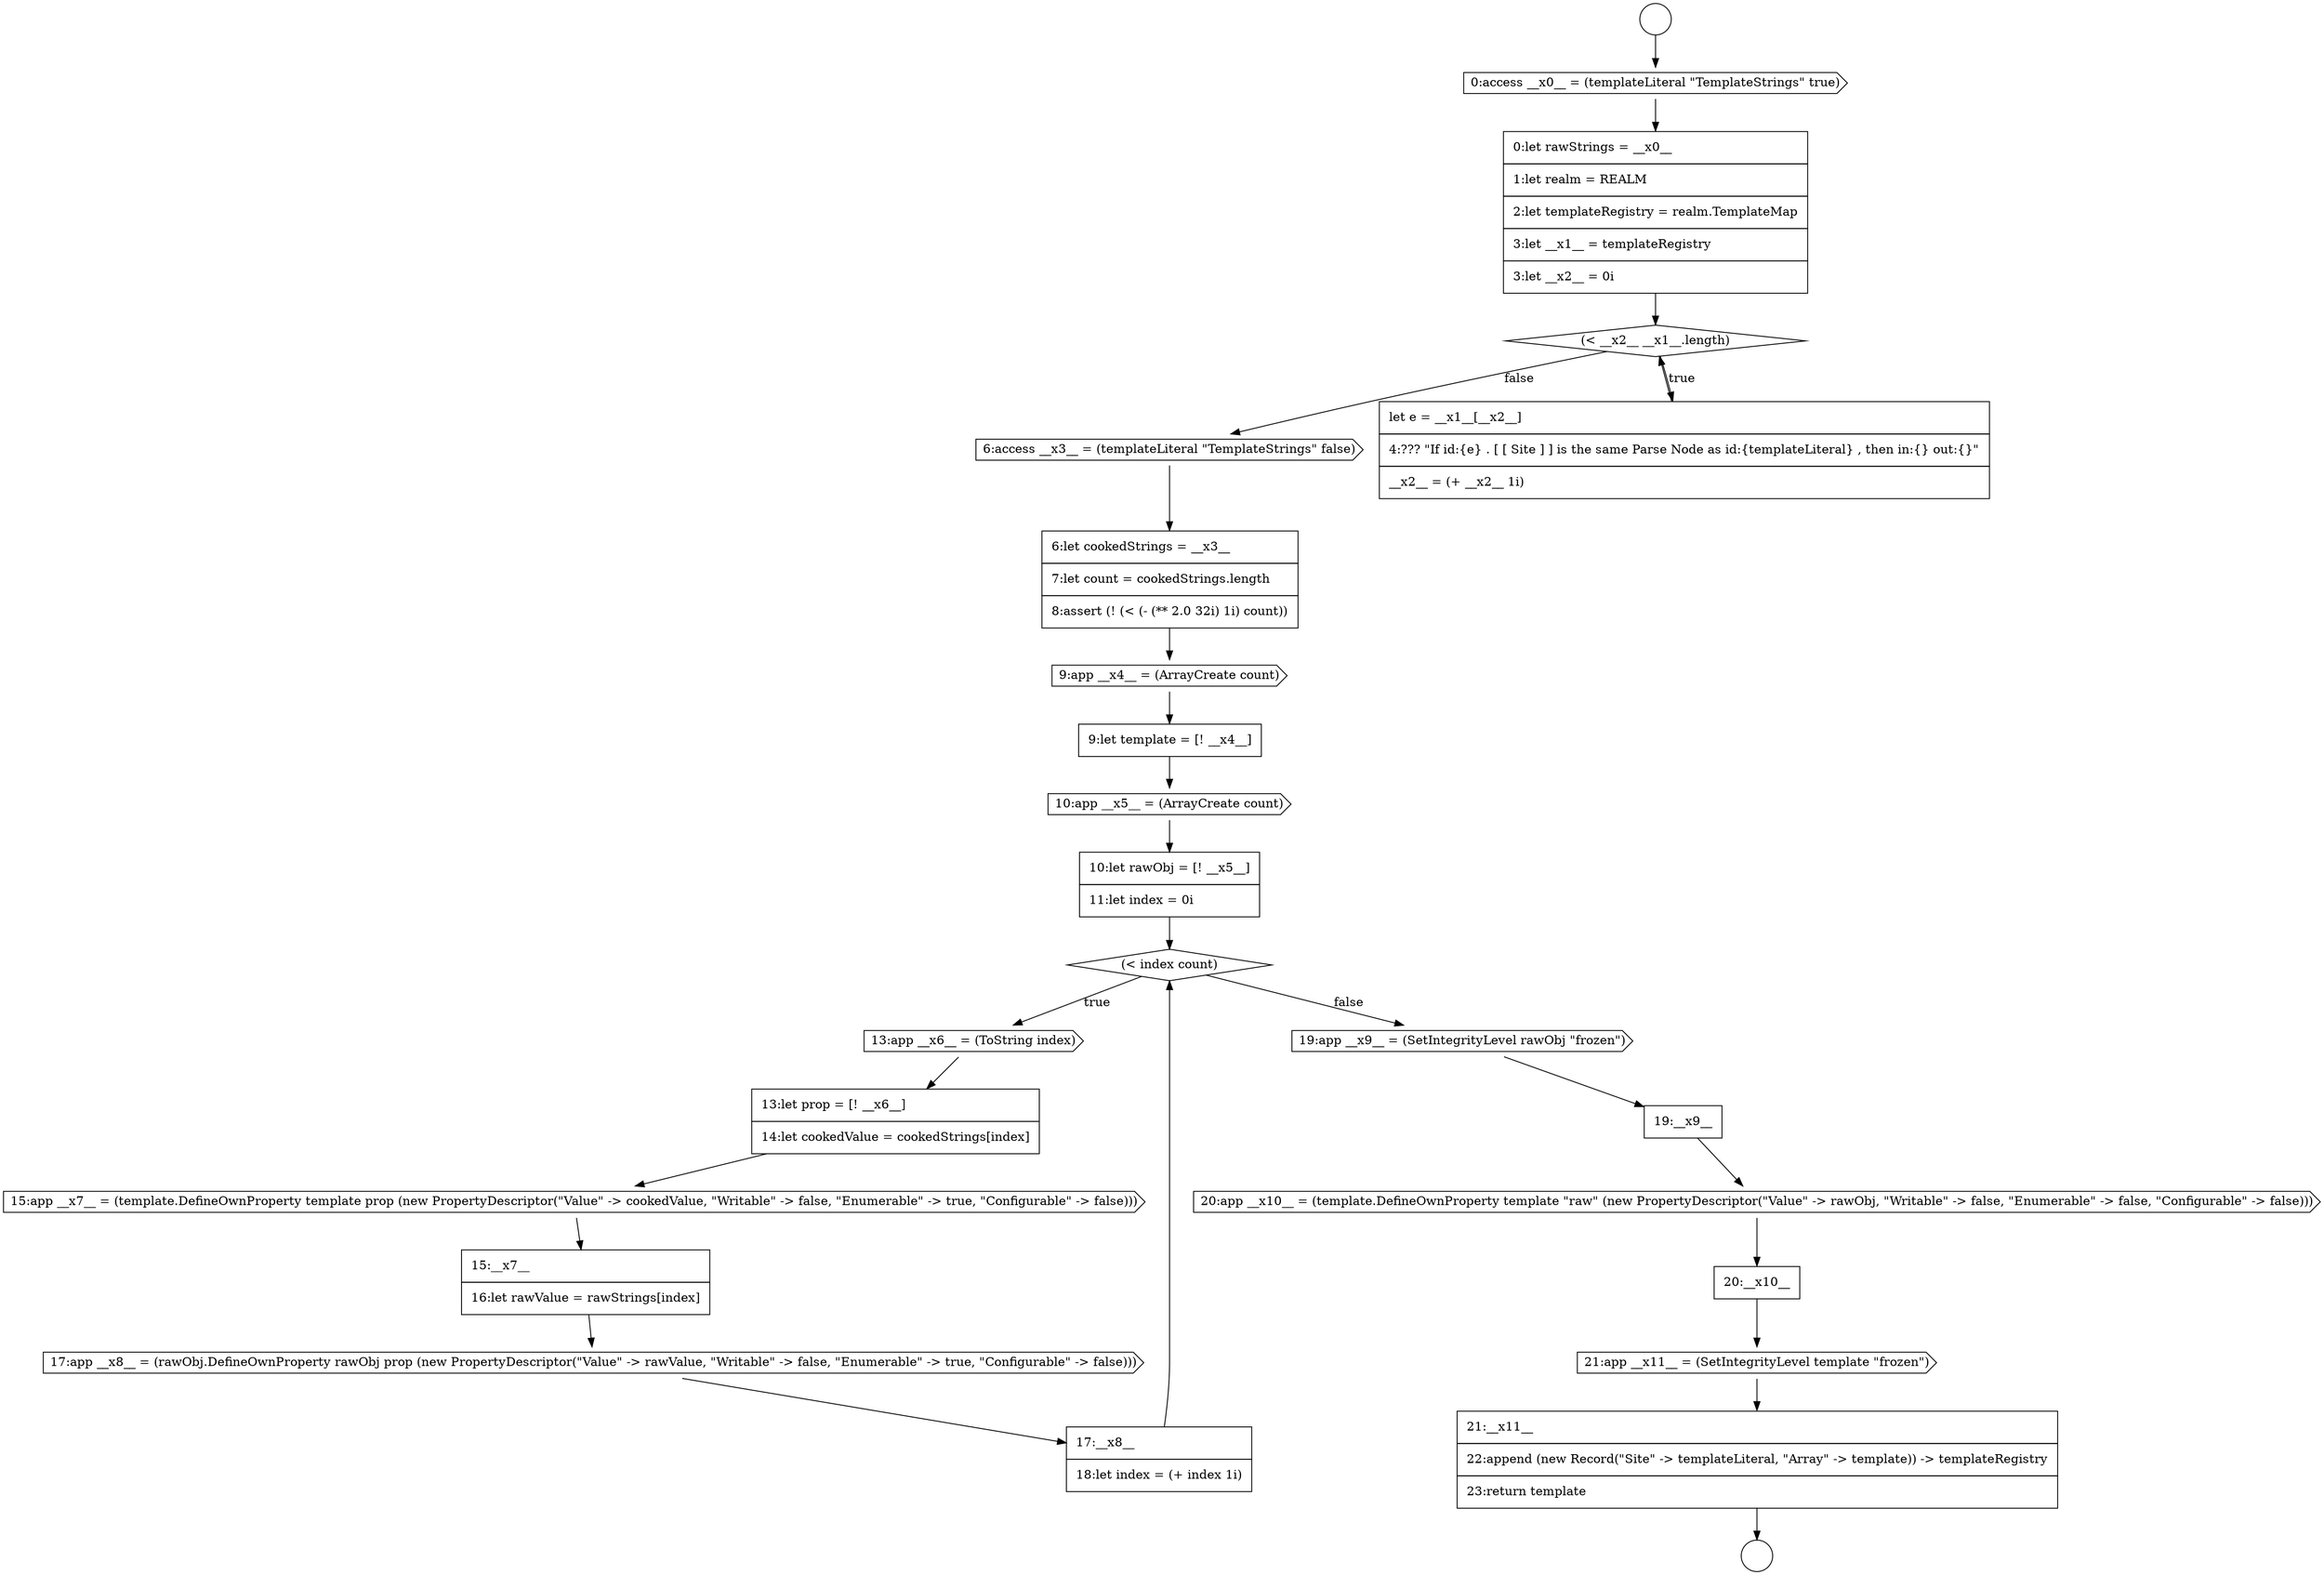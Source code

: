 digraph {
  node3858 [shape=none, margin=0, label=<<font color="black">
    <table border="0" cellborder="1" cellspacing="0" cellpadding="10">
      <tr><td align="left">20:__x10__</td></tr>
    </table>
  </font>> color="black" fillcolor="white" style=filled]
  node3848 [shape=diamond, label=<<font color="black">(&lt; index count)</font>> color="black" fillcolor="white" style=filled]
  node3836 [shape=circle label=" " color="black" fillcolor="white" style=filled]
  node3840 [shape=diamond, label=<<font color="black">(&lt; __x2__ __x1__.length)</font>> color="black" fillcolor="white" style=filled]
  node3851 [shape=cds, label=<<font color="black">15:app __x7__ = (template.DefineOwnProperty template prop (new PropertyDescriptor(&quot;Value&quot; -&gt; cookedValue, &quot;Writable&quot; -&gt; false, &quot;Enumerable&quot; -&gt; true, &quot;Configurable&quot; -&gt; false)))</font>> color="black" fillcolor="white" style=filled]
  node3846 [shape=cds, label=<<font color="black">10:app __x5__ = (ArrayCreate count)</font>> color="black" fillcolor="white" style=filled]
  node3839 [shape=none, margin=0, label=<<font color="black">
    <table border="0" cellborder="1" cellspacing="0" cellpadding="10">
      <tr><td align="left">0:let rawStrings = __x0__</td></tr>
      <tr><td align="left">1:let realm = REALM</td></tr>
      <tr><td align="left">2:let templateRegistry = realm.TemplateMap</td></tr>
      <tr><td align="left">3:let __x1__ = templateRegistry</td></tr>
      <tr><td align="left">3:let __x2__ = 0i</td></tr>
    </table>
  </font>> color="black" fillcolor="white" style=filled]
  node3838 [shape=cds, label=<<font color="black">0:access __x0__ = (templateLiteral &quot;TemplateStrings&quot; true)</font>> color="black" fillcolor="white" style=filled]
  node3849 [shape=cds, label=<<font color="black">13:app __x6__ = (ToString index)</font>> color="black" fillcolor="white" style=filled]
  node3842 [shape=cds, label=<<font color="black">6:access __x3__ = (templateLiteral &quot;TemplateStrings&quot; false)</font>> color="black" fillcolor="white" style=filled]
  node3859 [shape=cds, label=<<font color="black">21:app __x11__ = (SetIntegrityLevel template &quot;frozen&quot;)</font>> color="black" fillcolor="white" style=filled]
  node3844 [shape=cds, label=<<font color="black">9:app __x4__ = (ArrayCreate count)</font>> color="black" fillcolor="white" style=filled]
  node3854 [shape=none, margin=0, label=<<font color="black">
    <table border="0" cellborder="1" cellspacing="0" cellpadding="10">
      <tr><td align="left">17:__x8__</td></tr>
      <tr><td align="left">18:let index = (+ index 1i)</td></tr>
    </table>
  </font>> color="black" fillcolor="white" style=filled]
  node3845 [shape=none, margin=0, label=<<font color="black">
    <table border="0" cellborder="1" cellspacing="0" cellpadding="10">
      <tr><td align="left">9:let template = [! __x4__]</td></tr>
    </table>
  </font>> color="black" fillcolor="white" style=filled]
  node3855 [shape=cds, label=<<font color="black">19:app __x9__ = (SetIntegrityLevel rawObj &quot;frozen&quot;)</font>> color="black" fillcolor="white" style=filled]
  node3857 [shape=cds, label=<<font color="black">20:app __x10__ = (template.DefineOwnProperty template &quot;raw&quot; (new PropertyDescriptor(&quot;Value&quot; -&gt; rawObj, &quot;Writable&quot; -&gt; false, &quot;Enumerable&quot; -&gt; false, &quot;Configurable&quot; -&gt; false)))</font>> color="black" fillcolor="white" style=filled]
  node3852 [shape=none, margin=0, label=<<font color="black">
    <table border="0" cellborder="1" cellspacing="0" cellpadding="10">
      <tr><td align="left">15:__x7__</td></tr>
      <tr><td align="left">16:let rawValue = rawStrings[index]</td></tr>
    </table>
  </font>> color="black" fillcolor="white" style=filled]
  node3856 [shape=none, margin=0, label=<<font color="black">
    <table border="0" cellborder="1" cellspacing="0" cellpadding="10">
      <tr><td align="left">19:__x9__</td></tr>
    </table>
  </font>> color="black" fillcolor="white" style=filled]
  node3841 [shape=none, margin=0, label=<<font color="black">
    <table border="0" cellborder="1" cellspacing="0" cellpadding="10">
      <tr><td align="left">let e = __x1__[__x2__]</td></tr>
      <tr><td align="left">4:??? &quot;If id:{e} . [ [ Site ] ] is the same Parse Node as id:{templateLiteral} , then in:{} out:{}&quot;</td></tr>
      <tr><td align="left">__x2__ = (+ __x2__ 1i)</td></tr>
    </table>
  </font>> color="black" fillcolor="white" style=filled]
  node3847 [shape=none, margin=0, label=<<font color="black">
    <table border="0" cellborder="1" cellspacing="0" cellpadding="10">
      <tr><td align="left">10:let rawObj = [! __x5__]</td></tr>
      <tr><td align="left">11:let index = 0i</td></tr>
    </table>
  </font>> color="black" fillcolor="white" style=filled]
  node3853 [shape=cds, label=<<font color="black">17:app __x8__ = (rawObj.DefineOwnProperty rawObj prop (new PropertyDescriptor(&quot;Value&quot; -&gt; rawValue, &quot;Writable&quot; -&gt; false, &quot;Enumerable&quot; -&gt; true, &quot;Configurable&quot; -&gt; false)))</font>> color="black" fillcolor="white" style=filled]
  node3860 [shape=none, margin=0, label=<<font color="black">
    <table border="0" cellborder="1" cellspacing="0" cellpadding="10">
      <tr><td align="left">21:__x11__</td></tr>
      <tr><td align="left">22:append (new Record(&quot;Site&quot; -&gt; templateLiteral, &quot;Array&quot; -&gt; template)) -&gt; templateRegistry</td></tr>
      <tr><td align="left">23:return template</td></tr>
    </table>
  </font>> color="black" fillcolor="white" style=filled]
  node3837 [shape=circle label=" " color="black" fillcolor="white" style=filled]
  node3850 [shape=none, margin=0, label=<<font color="black">
    <table border="0" cellborder="1" cellspacing="0" cellpadding="10">
      <tr><td align="left">13:let prop = [! __x6__]</td></tr>
      <tr><td align="left">14:let cookedValue = cookedStrings[index]</td></tr>
    </table>
  </font>> color="black" fillcolor="white" style=filled]
  node3843 [shape=none, margin=0, label=<<font color="black">
    <table border="0" cellborder="1" cellspacing="0" cellpadding="10">
      <tr><td align="left">6:let cookedStrings = __x3__</td></tr>
      <tr><td align="left">7:let count = cookedStrings.length</td></tr>
      <tr><td align="left">8:assert (! (&lt; (- (** 2.0 32i) 1i) count))</td></tr>
    </table>
  </font>> color="black" fillcolor="white" style=filled]
  node3836 -> node3838 [ color="black"]
  node3851 -> node3852 [ color="black"]
  node3840 -> node3841 [label=<<font color="black">true</font>> color="black"]
  node3840 -> node3842 [label=<<font color="black">false</font>> color="black"]
  node3841 -> node3840 [ color="black"]
  node3844 -> node3845 [ color="black"]
  node3856 -> node3857 [ color="black"]
  node3858 -> node3859 [ color="black"]
  node3846 -> node3847 [ color="black"]
  node3848 -> node3849 [label=<<font color="black">true</font>> color="black"]
  node3848 -> node3855 [label=<<font color="black">false</font>> color="black"]
  node3853 -> node3854 [ color="black"]
  node3850 -> node3851 [ color="black"]
  node3847 -> node3848 [ color="black"]
  node3843 -> node3844 [ color="black"]
  node3860 -> node3837 [ color="black"]
  node3857 -> node3858 [ color="black"]
  node3859 -> node3860 [ color="black"]
  node3855 -> node3856 [ color="black"]
  node3854 -> node3848 [ color="black"]
  node3852 -> node3853 [ color="black"]
  node3849 -> node3850 [ color="black"]
  node3845 -> node3846 [ color="black"]
  node3838 -> node3839 [ color="black"]
  node3842 -> node3843 [ color="black"]
  node3839 -> node3840 [ color="black"]
}
